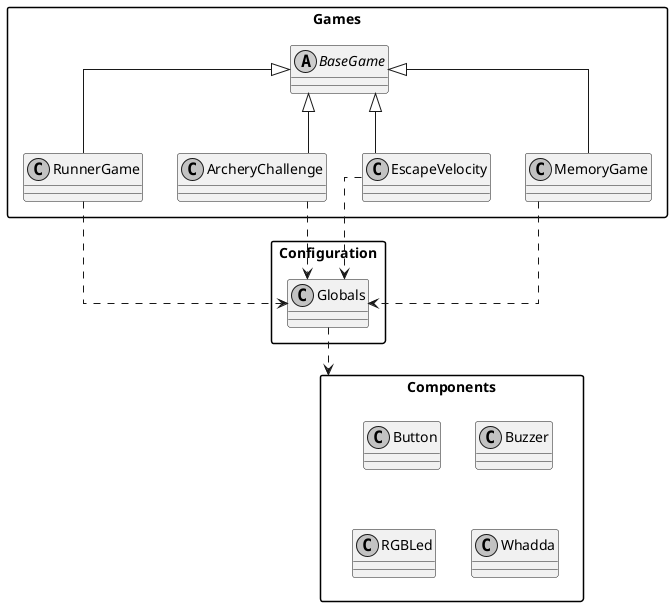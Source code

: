 @startuml EmbeddedGamesArchitecture

' Layout settings
skinparam linetype ortho
skinparam packageStyle rectangle
skinparam monochrome true

package "Components" {
    class Button
    class Buzzer
    class RGBLed
    class Whadda
}

package "Configuration" {
    class Globals
}

package "Games" {
    abstract class BaseGame
    class RunnerGame
    class ArcheryChallenge
    class EscapeVelocity
    class MemoryGame
}

' Base inheritance
BaseGame <|-- RunnerGame
BaseGame <|-- ArcheryChallenge
BaseGame <|-- EscapeVelocity
BaseGame <|-- MemoryGame

' Globals dependencies
Globals ..> Components

' Game dependencies on Globals
RunnerGame ..> Globals
ArcheryChallenge ..> Globals
EscapeVelocity ..> Globals
MemoryGame ..> Globals


@enduml
